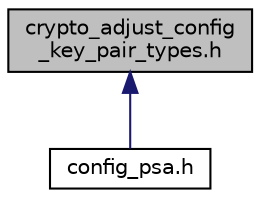 digraph "crypto_adjust_config_key_pair_types.h"
{
 // LATEX_PDF_SIZE
  edge [fontname="Helvetica",fontsize="10",labelfontname="Helvetica",labelfontsize="10"];
  node [fontname="Helvetica",fontsize="10",shape=record];
  Node1 [label="crypto_adjust_config\l_key_pair_types.h",height=0.2,width=0.4,color="black", fillcolor="grey75", style="filled", fontcolor="black",tooltip="Adjust PSA configuration for key pair types."];
  Node1 -> Node2 [dir="back",color="midnightblue",fontsize="10",style="solid",fontname="Helvetica"];
  Node2 [label="config_psa.h",height=0.2,width=0.4,color="black", fillcolor="white", style="filled",URL="$config__psa_8h.html",tooltip="PSA crypto configuration options (set of defines)"];
}
